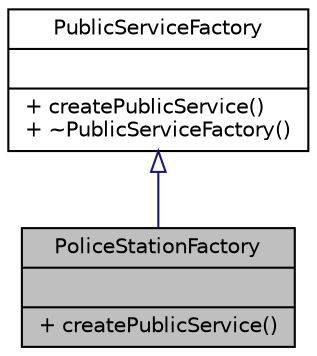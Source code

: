 digraph "PoliceStationFactory"
{
 // LATEX_PDF_SIZE
  edge [fontname="Helvetica",fontsize="10",labelfontname="Helvetica",labelfontsize="10"];
  node [fontname="Helvetica",fontsize="10",shape=record];
  Node1 [label="{PoliceStationFactory\n||+ createPublicService()\l}",height=0.2,width=0.4,color="black", fillcolor="grey75", style="filled", fontcolor="black",tooltip="Factory class to create PoliceStation instances."];
  Node2 -> Node1 [dir="back",color="midnightblue",fontsize="10",style="solid",arrowtail="onormal"];
  Node2 [label="{PublicServiceFactory\n||+ createPublicService()\l+ ~PublicServiceFactory()\l}",height=0.2,width=0.4,color="black", fillcolor="white", style="filled",URL="$classPublicServiceFactory.html",tooltip="An abstract factory class for creating instances of PublicService."];
}
